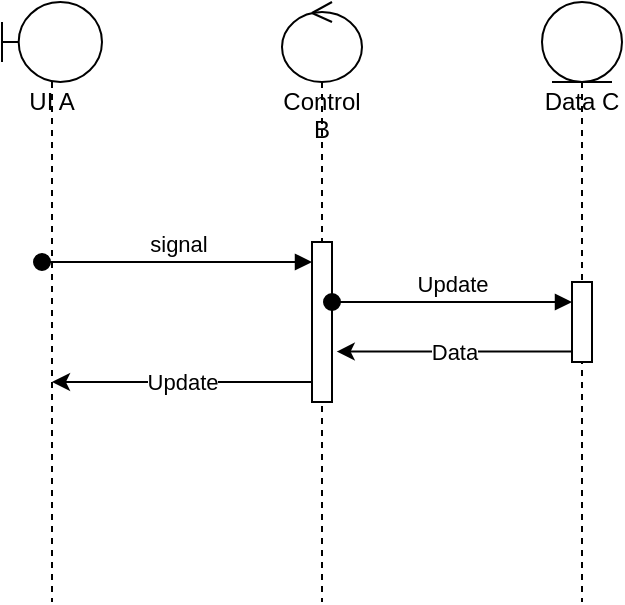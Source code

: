 <mxfile>
    <diagram id="e8XoCTjxHSMtLVR7nztJ" name="第 1 页">
        <mxGraphModel dx="429" dy="674" grid="1" gridSize="10" guides="1" tooltips="1" connect="1" arrows="1" fold="1" page="1" pageScale="1" pageWidth="827" pageHeight="1169" math="0" shadow="0">
            <root>
                <mxCell id="0"/>
                <mxCell id="1" parent="0"/>
                <mxCell id="4" value="UI A" style="shape=umlLifeline;participant=umlBoundary;perimeter=lifelinePerimeter;whiteSpace=wrap;html=1;container=1;collapsible=0;recursiveResize=0;verticalAlign=top;spacingTop=36;outlineConnect=0;" vertex="1" parent="1">
                    <mxGeometry x="160" y="130" width="50" height="300" as="geometry"/>
                </mxCell>
                <mxCell id="6" value="Control B" style="shape=umlLifeline;participant=umlControl;perimeter=lifelinePerimeter;whiteSpace=wrap;html=1;container=1;collapsible=0;recursiveResize=0;verticalAlign=top;spacingTop=36;outlineConnect=0;" vertex="1" parent="1">
                    <mxGeometry x="300" y="130" width="40" height="300" as="geometry"/>
                </mxCell>
                <mxCell id="9" value="" style="html=1;points=[];perimeter=orthogonalPerimeter;" vertex="1" parent="6">
                    <mxGeometry x="15" y="120" width="10" height="80" as="geometry"/>
                </mxCell>
                <mxCell id="7" value="Data C" style="shape=umlLifeline;participant=umlEntity;perimeter=lifelinePerimeter;whiteSpace=wrap;html=1;container=1;collapsible=0;recursiveResize=0;verticalAlign=top;spacingTop=36;outlineConnect=0;" vertex="1" parent="1">
                    <mxGeometry x="430" y="130" width="40" height="300" as="geometry"/>
                </mxCell>
                <mxCell id="14" value="" style="html=1;points=[];perimeter=orthogonalPerimeter;" vertex="1" parent="7">
                    <mxGeometry x="15" y="140" width="10" height="40" as="geometry"/>
                </mxCell>
                <mxCell id="10" value="signal" style="html=1;verticalAlign=bottom;startArrow=oval;endArrow=block;startSize=8;" edge="1" target="9" parent="1">
                    <mxGeometry relative="1" as="geometry">
                        <mxPoint x="180" y="260" as="sourcePoint"/>
                    </mxGeometry>
                </mxCell>
                <mxCell id="12" value="Update" style="edgeStyle=none;html=1;" edge="1" parent="1" source="9" target="4">
                    <mxGeometry relative="1" as="geometry">
                        <Array as="points">
                            <mxPoint x="270" y="320"/>
                        </Array>
                    </mxGeometry>
                </mxCell>
                <mxCell id="15" value="Update" style="html=1;verticalAlign=bottom;startArrow=oval;endArrow=block;startSize=8;" edge="1" target="14" parent="1" source="9">
                    <mxGeometry relative="1" as="geometry">
                        <mxPoint x="385" y="280" as="sourcePoint"/>
                        <Array as="points">
                            <mxPoint x="390" y="280"/>
                        </Array>
                    </mxGeometry>
                </mxCell>
                <mxCell id="16" value="Data" style="edgeStyle=none;html=1;entryX=1.237;entryY=0.685;entryDx=0;entryDy=0;entryPerimeter=0;" edge="1" parent="1" source="14" target="9">
                    <mxGeometry relative="1" as="geometry"/>
                </mxCell>
            </root>
        </mxGraphModel>
    </diagram>
</mxfile>